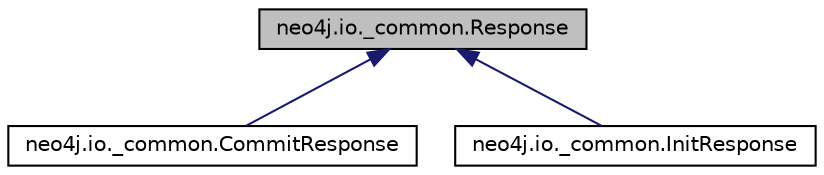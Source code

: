 digraph "neo4j.io._common.Response"
{
 // LATEX_PDF_SIZE
  edge [fontname="Helvetica",fontsize="10",labelfontname="Helvetica",labelfontsize="10"];
  node [fontname="Helvetica",fontsize="10",shape=record];
  Node1 [label="neo4j.io._common.Response",height=0.2,width=0.4,color="black", fillcolor="grey75", style="filled", fontcolor="black",tooltip=" "];
  Node1 -> Node2 [dir="back",color="midnightblue",fontsize="10",style="solid"];
  Node2 [label="neo4j.io._common.CommitResponse",height=0.2,width=0.4,color="black", fillcolor="white", style="filled",URL="$classneo4j_1_1io_1_1__common_1_1_commit_response.html",tooltip=" "];
  Node1 -> Node3 [dir="back",color="midnightblue",fontsize="10",style="solid"];
  Node3 [label="neo4j.io._common.InitResponse",height=0.2,width=0.4,color="black", fillcolor="white", style="filled",URL="$classneo4j_1_1io_1_1__common_1_1_init_response.html",tooltip=" "];
}
